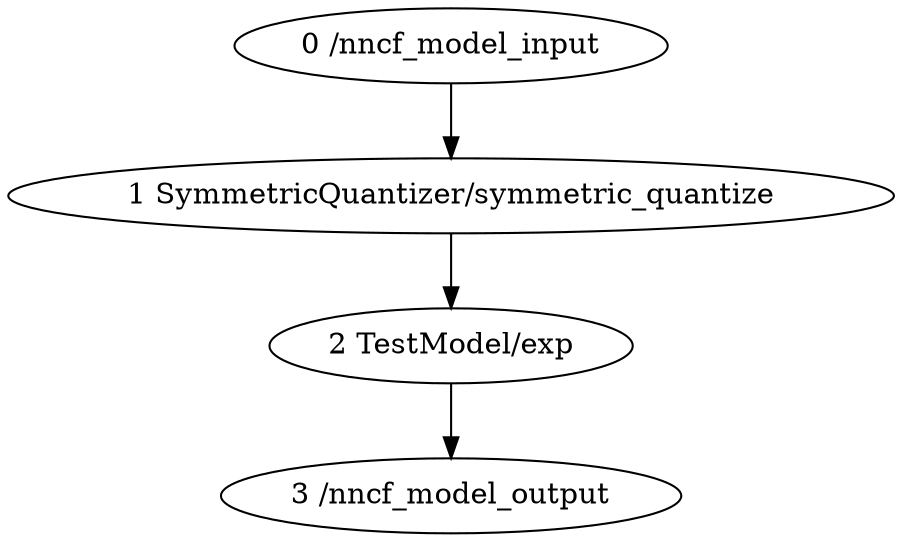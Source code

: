 strict digraph  {
"0 /nncf_model_input" [id=0, scope="", type=nncf_model_input];
"1 SymmetricQuantizer/symmetric_quantize" [id=1, scope=SymmetricQuantizer, type=symmetric_quantize];
"2 TestModel/exp" [id=2, scope=TestModel, type=exp];
"3 /nncf_model_output" [id=3, scope="", type=nncf_model_output];
"0 /nncf_model_input" -> "1 SymmetricQuantizer/symmetric_quantize";
"1 SymmetricQuantizer/symmetric_quantize" -> "2 TestModel/exp";
"2 TestModel/exp" -> "3 /nncf_model_output";
}
